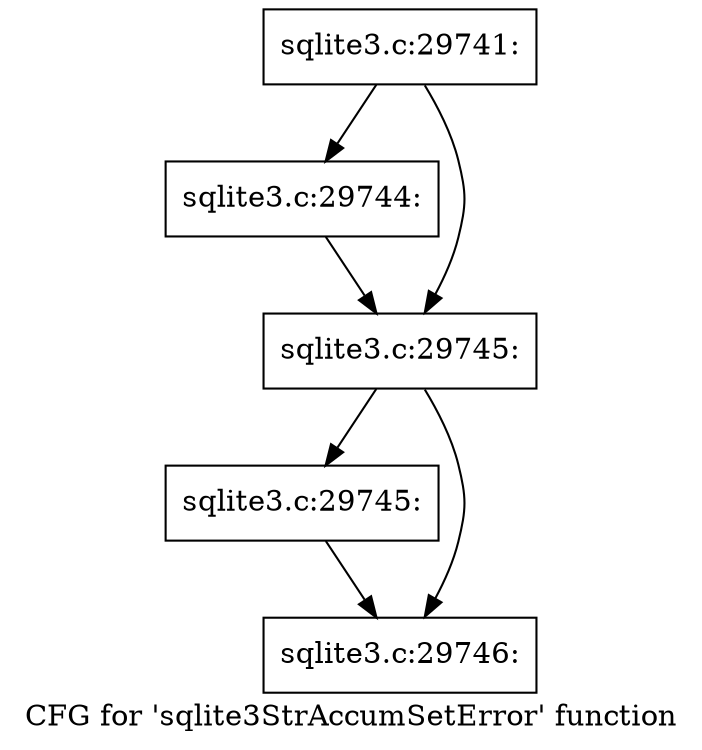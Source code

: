digraph "CFG for 'sqlite3StrAccumSetError' function" {
	label="CFG for 'sqlite3StrAccumSetError' function";

	Node0x55c0f6fbe4f0 [shape=record,label="{sqlite3.c:29741:}"];
	Node0x55c0f6fbe4f0 -> Node0x55c0f6fc20c0;
	Node0x55c0f6fbe4f0 -> Node0x55c0f6fc2110;
	Node0x55c0f6fc20c0 [shape=record,label="{sqlite3.c:29744:}"];
	Node0x55c0f6fc20c0 -> Node0x55c0f6fc2110;
	Node0x55c0f6fc2110 [shape=record,label="{sqlite3.c:29745:}"];
	Node0x55c0f6fc2110 -> Node0x55c0f6fc2670;
	Node0x55c0f6fc2110 -> Node0x55c0f6fc26c0;
	Node0x55c0f6fc2670 [shape=record,label="{sqlite3.c:29745:}"];
	Node0x55c0f6fc2670 -> Node0x55c0f6fc26c0;
	Node0x55c0f6fc26c0 [shape=record,label="{sqlite3.c:29746:}"];
}
